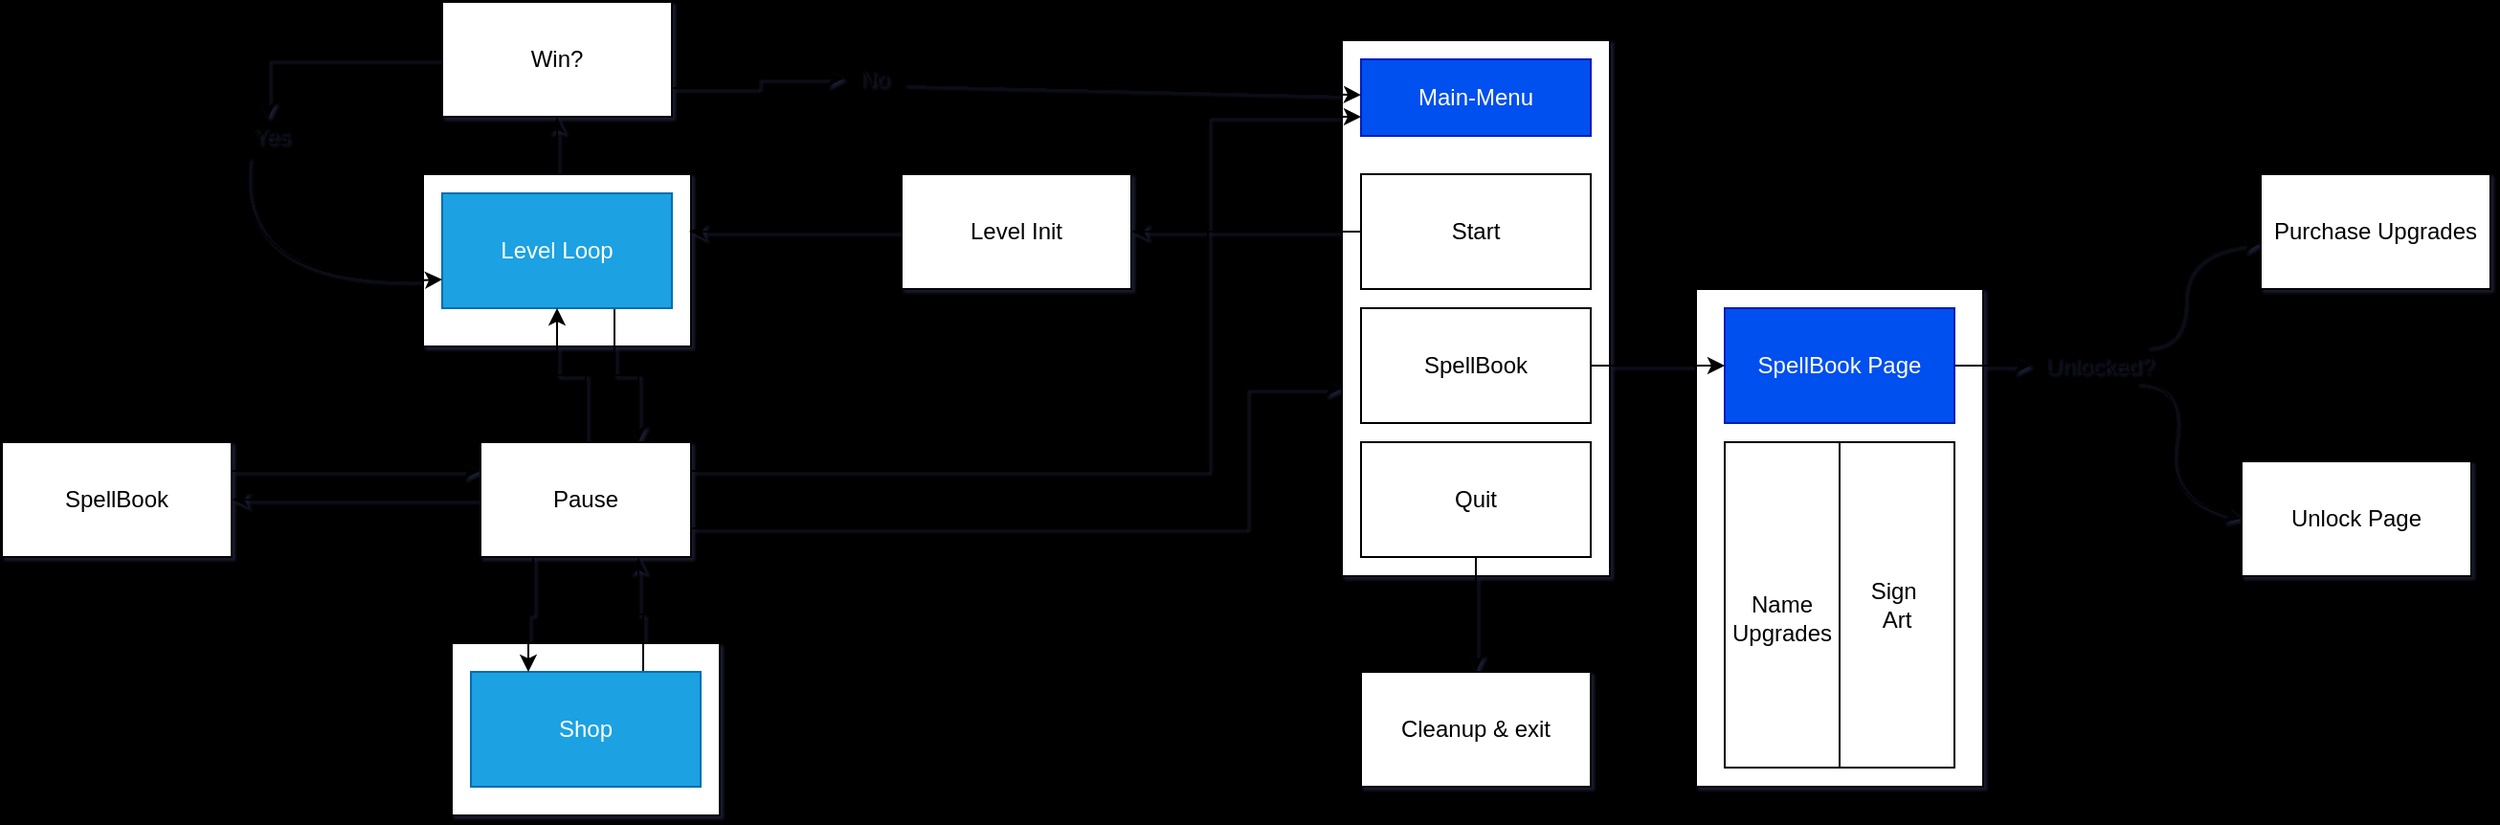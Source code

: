 <mxfile>
    <diagram id="nzYAeDHnKvSMW4r0Zqhh" name="GameFlow">
        <mxGraphModel dx="1761" dy="726" grid="1" gridSize="10" guides="1" tooltips="1" connect="1" arrows="1" fold="1" page="0" pageScale="1" pageWidth="850" pageHeight="1100" background="#000000" math="0" shadow="1">
            <root>
                <mxCell id="0"/>
                <mxCell id="1" parent="0"/>
                <mxCell id="56" style="edgeStyle=orthogonalEdgeStyle;rounded=0;orthogonalLoop=1;jettySize=auto;html=1;exitX=0.5;exitY=0;exitDx=0;exitDy=0;entryX=0.5;entryY=1;entryDx=0;entryDy=0;" edge="1" parent="1" source="33">
                    <mxGeometry relative="1" as="geometry">
                        <mxPoint y="230" as="targetPoint"/>
                    </mxGeometry>
                </mxCell>
                <mxCell id="33" value="" style="whiteSpace=wrap;html=1;" vertex="1" parent="1">
                    <mxGeometry x="-70" y="260" width="140" height="90" as="geometry"/>
                </mxCell>
                <mxCell id="26" value="" style="whiteSpace=wrap;html=1;" parent="1" vertex="1">
                    <mxGeometry x="595" y="320" width="150" height="260" as="geometry"/>
                </mxCell>
                <mxCell id="3" value="" style="rounded=0;whiteSpace=wrap;html=1;" parent="1" vertex="1">
                    <mxGeometry x="410" y="190" width="140" height="280" as="geometry"/>
                </mxCell>
                <mxCell id="2" value="Main-Menu&lt;br&gt;" style="whiteSpace=wrap;html=1;fillColor=#0050ef;strokeColor=#001DBC;fontColor=#ffffff;" parent="1" vertex="1">
                    <mxGeometry x="420" y="200" width="120" height="40" as="geometry"/>
                </mxCell>
                <mxCell id="34" style="edgeStyle=orthogonalEdgeStyle;rounded=0;orthogonalLoop=1;jettySize=auto;html=1;exitX=0;exitY=0.5;exitDx=0;exitDy=0;" edge="1" parent="1" source="4" target="30">
                    <mxGeometry relative="1" as="geometry"/>
                </mxCell>
                <mxCell id="4" value="Start" style="rounded=0;whiteSpace=wrap;html=1;" parent="1" vertex="1">
                    <mxGeometry x="420" y="260" width="120" height="60" as="geometry"/>
                </mxCell>
                <mxCell id="5" value="SpellBook&lt;br&gt;" style="rounded=0;whiteSpace=wrap;html=1;" parent="1" vertex="1">
                    <mxGeometry x="420" y="330" width="120" height="60" as="geometry"/>
                </mxCell>
                <mxCell id="25" style="edgeStyle=orthogonalEdgeStyle;rounded=0;orthogonalLoop=1;jettySize=auto;html=1;exitX=0.5;exitY=1;exitDx=0;exitDy=0;" parent="1" source="6" target="24" edge="1">
                    <mxGeometry relative="1" as="geometry"/>
                </mxCell>
                <mxCell id="6" value="Quit&lt;br&gt;" style="rounded=0;whiteSpace=wrap;html=1;" parent="1" vertex="1">
                    <mxGeometry x="420" y="400" width="120" height="60" as="geometry"/>
                </mxCell>
                <mxCell id="20" style="edgeStyle=orthogonalEdgeStyle;rounded=0;orthogonalLoop=1;jettySize=auto;html=1;exitX=1;exitY=0.5;exitDx=0;exitDy=0;" parent="1" source="7" target="17" edge="1">
                    <mxGeometry relative="1" as="geometry"/>
                </mxCell>
                <mxCell id="7" value="SpellBook Page&lt;br&gt;" style="whiteSpace=wrap;html=1;fillColor=#0050ef;strokeColor=#001DBC;fontColor=#ffffff;" parent="1" vertex="1">
                    <mxGeometry x="610" y="330" width="120" height="60" as="geometry"/>
                </mxCell>
                <mxCell id="8" value="Unlock Page&lt;br&gt;" style="whiteSpace=wrap;html=1;" parent="1" vertex="1">
                    <mxGeometry x="880" y="410" width="120" height="60" as="geometry"/>
                </mxCell>
                <mxCell id="9" value="Purchase Upgrades&lt;br&gt;" style="whiteSpace=wrap;html=1;" parent="1" vertex="1">
                    <mxGeometry x="890" y="260" width="120" height="60" as="geometry"/>
                </mxCell>
                <mxCell id="10" value="" style="endArrow=classic;html=1;exitX=1;exitY=0.5;exitDx=0;exitDy=0;" parent="1" source="5" target="7" edge="1">
                    <mxGeometry width="50" height="50" relative="1" as="geometry">
                        <mxPoint x="530" y="440" as="sourcePoint"/>
                        <mxPoint x="580" y="390" as="targetPoint"/>
                    </mxGeometry>
                </mxCell>
                <mxCell id="17" value="Unlocked?&lt;br&gt;" style="text;html=1;align=center;verticalAlign=middle;resizable=0;points=[];autosize=1;strokeColor=none;" parent="1" vertex="1">
                    <mxGeometry x="770" y="350" width="70" height="20" as="geometry"/>
                </mxCell>
                <mxCell id="21" value="" style="curved=1;endArrow=classic;html=1;" parent="1" target="9" edge="1">
                    <mxGeometry width="50" height="50" relative="1" as="geometry">
                        <mxPoint x="830" y="350" as="sourcePoint"/>
                        <mxPoint x="880" y="300" as="targetPoint"/>
                        <Array as="points">
                            <mxPoint x="850" y="350"/>
                            <mxPoint x="850" y="300"/>
                        </Array>
                    </mxGeometry>
                </mxCell>
                <mxCell id="23" value="" style="curved=1;endArrow=classic;html=1;exitX=0.786;exitY=0.95;exitDx=0;exitDy=0;exitPerimeter=0;entryX=0;entryY=0.5;entryDx=0;entryDy=0;" parent="1" source="17" target="8" edge="1">
                    <mxGeometry width="50" height="50" relative="1" as="geometry">
                        <mxPoint x="820" y="434" as="sourcePoint"/>
                        <mxPoint x="880" y="380" as="targetPoint"/>
                        <Array as="points">
                            <mxPoint x="850" y="369"/>
                            <mxPoint x="840" y="430"/>
                        </Array>
                    </mxGeometry>
                </mxCell>
                <mxCell id="24" value="Cleanup &amp;amp; exit&lt;br&gt;" style="whiteSpace=wrap;html=1;" parent="1" vertex="1">
                    <mxGeometry x="420" y="520" width="120" height="60" as="geometry"/>
                </mxCell>
                <mxCell id="28" value="&lt;br&gt;Name&lt;br&gt;Upgrades" style="whiteSpace=wrap;html=1;" parent="1" vertex="1">
                    <mxGeometry x="610" y="400" width="60" height="170" as="geometry"/>
                </mxCell>
                <mxCell id="29" value="Sign&amp;nbsp;&lt;br&gt;Art" style="whiteSpace=wrap;html=1;" parent="1" vertex="1">
                    <mxGeometry x="670" y="400" width="60" height="170" as="geometry"/>
                </mxCell>
                <mxCell id="39" style="edgeStyle=orthogonalEdgeStyle;rounded=0;orthogonalLoop=1;jettySize=auto;html=1;exitX=0;exitY=0.5;exitDx=0;exitDy=0;entryX=0.993;entryY=0.333;entryDx=0;entryDy=0;entryPerimeter=0;" edge="1" parent="1" source="30" target="33">
                    <mxGeometry relative="1" as="geometry"/>
                </mxCell>
                <mxCell id="30" value="Level Init&lt;br&gt;" style="whiteSpace=wrap;html=1;" vertex="1" parent="1">
                    <mxGeometry x="180" y="260" width="120" height="60" as="geometry"/>
                </mxCell>
                <mxCell id="47" style="edgeStyle=orthogonalEdgeStyle;rounded=0;orthogonalLoop=1;jettySize=auto;html=1;exitX=0.75;exitY=1;exitDx=0;exitDy=0;entryX=0.75;entryY=0;entryDx=0;entryDy=0;" edge="1" parent="1" source="32" target="37">
                    <mxGeometry relative="1" as="geometry"/>
                </mxCell>
                <mxCell id="32" value="Level Loop&lt;br&gt;" style="whiteSpace=wrap;html=1;fillColor=#1ba1e2;strokeColor=#006EAF;fontColor=#ffffff;" vertex="1" parent="1">
                    <mxGeometry x="-60" y="270" width="120" height="60" as="geometry"/>
                </mxCell>
                <mxCell id="44" style="edgeStyle=orthogonalEdgeStyle;rounded=0;orthogonalLoop=1;jettySize=auto;html=1;exitX=0;exitY=0.5;exitDx=0;exitDy=0;entryX=1;entryY=0.5;entryDx=0;entryDy=0;" edge="1" parent="1" source="37" target="38">
                    <mxGeometry relative="1" as="geometry"/>
                </mxCell>
                <mxCell id="46" style="edgeStyle=orthogonalEdgeStyle;rounded=0;orthogonalLoop=1;jettySize=auto;html=1;exitX=0.5;exitY=0;exitDx=0;exitDy=0;" edge="1" parent="1" source="37" target="32">
                    <mxGeometry relative="1" as="geometry"/>
                </mxCell>
                <mxCell id="48" style="edgeStyle=orthogonalEdgeStyle;rounded=0;orthogonalLoop=1;jettySize=auto;html=1;exitX=1;exitY=0.25;exitDx=0;exitDy=0;entryX=0;entryY=0.75;entryDx=0;entryDy=0;" edge="1" parent="1" source="37" target="2">
                    <mxGeometry relative="1" as="geometry">
                        <Array as="points">
                            <mxPoint x="340" y="415"/>
                            <mxPoint x="340" y="230"/>
                        </Array>
                    </mxGeometry>
                </mxCell>
                <mxCell id="49" style="edgeStyle=orthogonalEdgeStyle;rounded=0;orthogonalLoop=1;jettySize=auto;html=1;exitX=1;exitY=0.75;exitDx=0;exitDy=0;entryX=0;entryY=0.65;entryDx=0;entryDy=0;entryPerimeter=0;" edge="1" parent="1" source="37" target="3">
                    <mxGeometry relative="1" as="geometry">
                        <Array as="points">
                            <mxPoint x="360" y="445"/>
                            <mxPoint x="360" y="372"/>
                        </Array>
                    </mxGeometry>
                </mxCell>
                <mxCell id="37" value="Pause" style="whiteSpace=wrap;html=1;" vertex="1" parent="1">
                    <mxGeometry x="-40" y="400" width="110" height="60" as="geometry"/>
                </mxCell>
                <mxCell id="45" style="edgeStyle=orthogonalEdgeStyle;rounded=0;orthogonalLoop=1;jettySize=auto;html=1;exitX=1;exitY=0.25;exitDx=0;exitDy=0;entryX=0;entryY=0.25;entryDx=0;entryDy=0;" edge="1" parent="1" source="38" target="37">
                    <mxGeometry relative="1" as="geometry"/>
                </mxCell>
                <mxCell id="38" value="SpellBook&lt;br&gt;" style="whiteSpace=wrap;html=1;" vertex="1" parent="1">
                    <mxGeometry x="-290" y="400" width="120" height="60" as="geometry"/>
                </mxCell>
                <mxCell id="51" value="" style="whiteSpace=wrap;html=1;" vertex="1" parent="1">
                    <mxGeometry x="-55" y="505" width="140" height="90" as="geometry"/>
                </mxCell>
                <mxCell id="53" style="edgeStyle=orthogonalEdgeStyle;rounded=0;orthogonalLoop=1;jettySize=auto;html=1;exitX=0.75;exitY=0;exitDx=0;exitDy=0;entryX=0.75;entryY=1;entryDx=0;entryDy=0;" edge="1" parent="1" source="50" target="37">
                    <mxGeometry relative="1" as="geometry"/>
                </mxCell>
                <mxCell id="50" value="Shop" style="whiteSpace=wrap;html=1;fillColor=#1ba1e2;strokeColor=#006EAF;fontColor=#ffffff;" vertex="1" parent="1">
                    <mxGeometry x="-45" y="520" width="120" height="60" as="geometry"/>
                </mxCell>
                <mxCell id="52" style="edgeStyle=orthogonalEdgeStyle;rounded=0;orthogonalLoop=1;jettySize=auto;html=1;exitX=0.25;exitY=1;exitDx=0;exitDy=0;entryX=0.25;entryY=0;entryDx=0;entryDy=0;" edge="1" parent="1" source="37" target="50">
                    <mxGeometry relative="1" as="geometry"/>
                </mxCell>
                <mxCell id="59" style="edgeStyle=orthogonalEdgeStyle;rounded=0;orthogonalLoop=1;jettySize=auto;html=1;exitX=0;exitY=0.5;exitDx=0;exitDy=0;entryX=0.475;entryY=0.05;entryDx=0;entryDy=0;entryPerimeter=0;" edge="1" parent="1" source="57" target="58">
                    <mxGeometry relative="1" as="geometry"/>
                </mxCell>
                <mxCell id="62" style="edgeStyle=orthogonalEdgeStyle;rounded=0;orthogonalLoop=1;jettySize=auto;html=1;exitX=1;exitY=0.75;exitDx=0;exitDy=0;" edge="1" parent="1" source="57" target="61">
                    <mxGeometry relative="1" as="geometry"/>
                </mxCell>
                <mxCell id="57" value="Win?" style="whiteSpace=wrap;html=1;" vertex="1" parent="1">
                    <mxGeometry x="-60" y="170" width="120" height="60" as="geometry"/>
                </mxCell>
                <mxCell id="58" value="Yes" style="text;html=1;align=center;verticalAlign=middle;resizable=0;points=[];autosize=1;strokeColor=none;" vertex="1" parent="1">
                    <mxGeometry x="-170" y="230" width="40" height="20" as="geometry"/>
                </mxCell>
                <mxCell id="60" value="" style="curved=1;endArrow=classic;html=1;entryX=0;entryY=0.75;entryDx=0;entryDy=0;exitX=0.225;exitY=1.05;exitDx=0;exitDy=0;exitPerimeter=0;" edge="1" parent="1" source="58" target="32">
                    <mxGeometry width="50" height="50" relative="1" as="geometry">
                        <mxPoint x="-170" y="320" as="sourcePoint"/>
                        <mxPoint x="-120" y="270" as="targetPoint"/>
                        <Array as="points">
                            <mxPoint x="-170" y="320"/>
                        </Array>
                    </mxGeometry>
                </mxCell>
                <mxCell id="61" value="No&lt;br&gt;" style="text;html=1;align=center;verticalAlign=middle;resizable=0;points=[];autosize=1;strokeColor=none;" vertex="1" parent="1">
                    <mxGeometry x="150" y="200" width="30" height="20" as="geometry"/>
                </mxCell>
                <mxCell id="63" value="" style="endArrow=classic;html=1;exitX=1.033;exitY=0.65;exitDx=0;exitDy=0;exitPerimeter=0;" edge="1" parent="1" source="61" target="2">
                    <mxGeometry width="50" height="50" relative="1" as="geometry">
                        <mxPoint x="200" y="240" as="sourcePoint"/>
                        <mxPoint x="250" y="190" as="targetPoint"/>
                    </mxGeometry>
                </mxCell>
            </root>
        </mxGraphModel>
    </diagram>
</mxfile>

